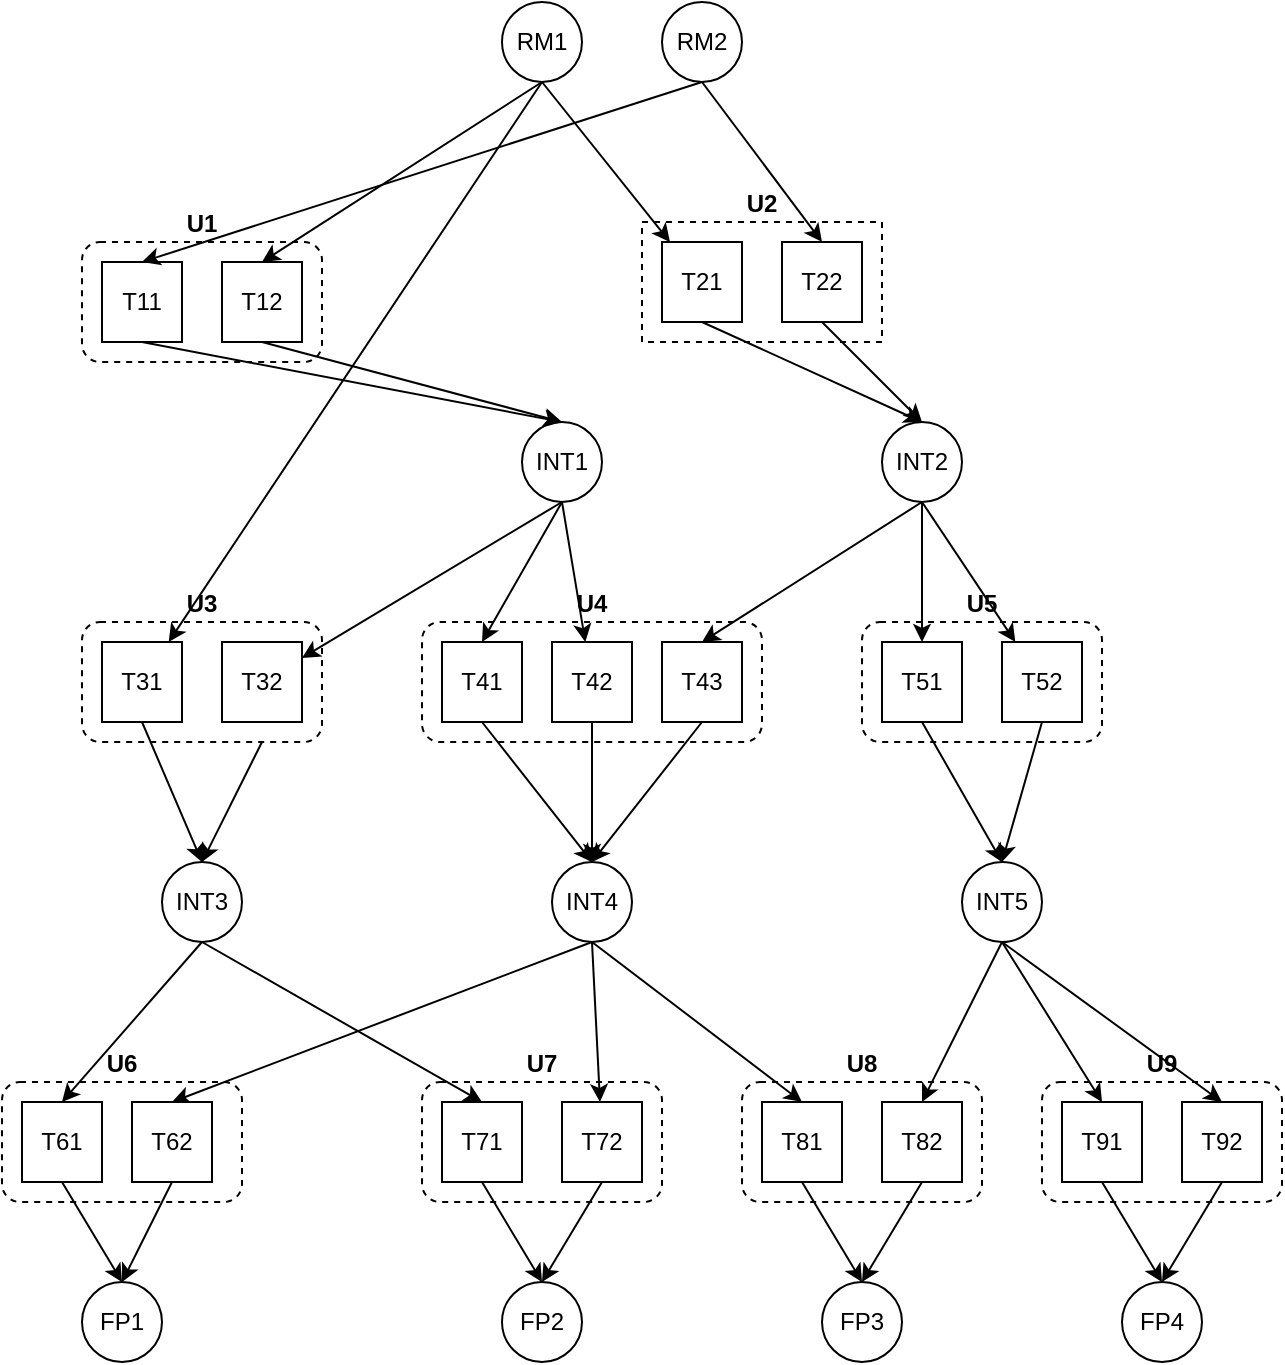 <mxfile version="22.1.17" type="github">
  <diagram name="Page-1" id="kS4GUIlbzl2aElr6xo_A">
    <mxGraphModel dx="1750" dy="870" grid="1" gridSize="10" guides="1" tooltips="1" connect="1" arrows="1" fold="1" page="1" pageScale="1" pageWidth="850" pageHeight="1100" math="0" shadow="0">
      <root>
        <mxCell id="0" />
        <mxCell id="1" parent="0" />
        <mxCell id="hOkgHb6xJfYCAfjcYgw--17" style="rounded=0;orthogonalLoop=1;jettySize=auto;html=1;exitX=0.5;exitY=1;exitDx=0;exitDy=0;" edge="1" parent="1" source="hOkgHb6xJfYCAfjcYgw--1" target="hOkgHb6xJfYCAfjcYgw--6">
          <mxGeometry relative="1" as="geometry" />
        </mxCell>
        <mxCell id="hOkgHb6xJfYCAfjcYgw--37" style="rounded=0;orthogonalLoop=1;jettySize=auto;html=1;exitX=0.5;exitY=1;exitDx=0;exitDy=0;" edge="1" parent="1" source="hOkgHb6xJfYCAfjcYgw--1" target="hOkgHb6xJfYCAfjcYgw--22">
          <mxGeometry relative="1" as="geometry" />
        </mxCell>
        <mxCell id="hOkgHb6xJfYCAfjcYgw--1" value="RM1" style="ellipse;whiteSpace=wrap;html=1;aspect=fixed;" vertex="1" parent="1">
          <mxGeometry x="370" y="60" width="40" height="40" as="geometry" />
        </mxCell>
        <mxCell id="hOkgHb6xJfYCAfjcYgw--2" value="U1" style="rounded=1;whiteSpace=wrap;html=1;strokeColor=default;align=center;verticalAlign=bottom;fontFamily=Helvetica;fontSize=12;fontColor=default;fillColor=default;dashed=1;labelPosition=center;verticalLabelPosition=top;fontStyle=1" vertex="1" parent="1">
          <mxGeometry x="160" y="180" width="120" height="60" as="geometry" />
        </mxCell>
        <mxCell id="hOkgHb6xJfYCAfjcYgw--3" value="T11" style="rounded=0;whiteSpace=wrap;html=1;strokeColor=default;align=center;verticalAlign=middle;fontFamily=Helvetica;fontSize=12;fontColor=default;fillColor=default;" vertex="1" parent="1">
          <mxGeometry x="170" y="190" width="40" height="40" as="geometry" />
        </mxCell>
        <mxCell id="hOkgHb6xJfYCAfjcYgw--33" style="rounded=0;orthogonalLoop=1;jettySize=auto;html=1;exitX=0.5;exitY=1;exitDx=0;exitDy=0;entryX=0.5;entryY=0;entryDx=0;entryDy=0;" edge="1" parent="1" source="hOkgHb6xJfYCAfjcYgw--4" target="hOkgHb6xJfYCAfjcYgw--30">
          <mxGeometry relative="1" as="geometry" />
        </mxCell>
        <mxCell id="hOkgHb6xJfYCAfjcYgw--4" value="T12" style="rounded=0;whiteSpace=wrap;html=1;strokeColor=default;align=center;verticalAlign=middle;fontFamily=Helvetica;fontSize=12;fontColor=default;fillColor=default;" vertex="1" parent="1">
          <mxGeometry x="230" y="190" width="40" height="40" as="geometry" />
        </mxCell>
        <mxCell id="hOkgHb6xJfYCAfjcYgw--36" style="rounded=0;orthogonalLoop=1;jettySize=auto;html=1;exitX=0.5;exitY=1;exitDx=0;exitDy=0;entryX=0.5;entryY=0;entryDx=0;entryDy=0;" edge="1" parent="1" source="hOkgHb6xJfYCAfjcYgw--6" target="hOkgHb6xJfYCAfjcYgw--31">
          <mxGeometry relative="1" as="geometry" />
        </mxCell>
        <mxCell id="hOkgHb6xJfYCAfjcYgw--6" value="T21" style="rounded=0;whiteSpace=wrap;html=1;strokeColor=default;align=center;verticalAlign=middle;fontFamily=Helvetica;fontSize=12;fontColor=default;fillColor=default;" vertex="1" parent="1">
          <mxGeometry x="450" y="180" width="40" height="40" as="geometry" />
        </mxCell>
        <mxCell id="hOkgHb6xJfYCAfjcYgw--35" style="rounded=0;orthogonalLoop=1;jettySize=auto;html=1;exitX=0.5;exitY=1;exitDx=0;exitDy=0;entryX=0.5;entryY=0;entryDx=0;entryDy=0;" edge="1" parent="1" source="hOkgHb6xJfYCAfjcYgw--7" target="hOkgHb6xJfYCAfjcYgw--31">
          <mxGeometry relative="1" as="geometry" />
        </mxCell>
        <mxCell id="hOkgHb6xJfYCAfjcYgw--7" value="T22" style="rounded=0;whiteSpace=wrap;html=1;strokeColor=default;align=center;verticalAlign=middle;fontFamily=Helvetica;fontSize=12;fontColor=default;fillColor=default;" vertex="1" parent="1">
          <mxGeometry x="510" y="180" width="40" height="40" as="geometry" />
        </mxCell>
        <mxCell id="hOkgHb6xJfYCAfjcYgw--8" value="" style="endArrow=classic;html=1;rounded=0;fontFamily=Helvetica;fontSize=12;fontColor=default;exitX=0.5;exitY=1;exitDx=0;exitDy=0;entryX=0.5;entryY=0;entryDx=0;entryDy=0;" edge="1" parent="1" source="hOkgHb6xJfYCAfjcYgw--13" target="hOkgHb6xJfYCAfjcYgw--7">
          <mxGeometry width="50" height="50" relative="1" as="geometry">
            <mxPoint x="520" y="100" as="sourcePoint" />
            <mxPoint x="580" y="40" as="targetPoint" />
          </mxGeometry>
        </mxCell>
        <mxCell id="hOkgHb6xJfYCAfjcYgw--10" value="" style="endArrow=classic;html=1;rounded=0;fontFamily=Helvetica;fontSize=12;fontColor=default;exitX=0.5;exitY=1;exitDx=0;exitDy=0;entryX=0.5;entryY=0;entryDx=0;entryDy=0;" edge="1" parent="1" source="hOkgHb6xJfYCAfjcYgw--1" target="hOkgHb6xJfYCAfjcYgw--4">
          <mxGeometry width="50" height="50" relative="1" as="geometry">
            <mxPoint x="345" y="105" as="sourcePoint" />
            <mxPoint x="395" y="55" as="targetPoint" />
          </mxGeometry>
        </mxCell>
        <mxCell id="hOkgHb6xJfYCAfjcYgw--14" style="rounded=0;orthogonalLoop=1;jettySize=auto;html=1;exitX=0.5;exitY=1;exitDx=0;exitDy=0;entryX=0.5;entryY=0;entryDx=0;entryDy=0;" edge="1" parent="1" source="hOkgHb6xJfYCAfjcYgw--13" target="hOkgHb6xJfYCAfjcYgw--3">
          <mxGeometry relative="1" as="geometry" />
        </mxCell>
        <mxCell id="hOkgHb6xJfYCAfjcYgw--13" value="RM2" style="ellipse;whiteSpace=wrap;html=1;aspect=fixed;" vertex="1" parent="1">
          <mxGeometry x="450" y="60" width="40" height="40" as="geometry" />
        </mxCell>
        <mxCell id="hOkgHb6xJfYCAfjcYgw--19" value="U2" style="rounded=0;whiteSpace=wrap;html=1;strokeColor=default;align=center;verticalAlign=bottom;fontFamily=Helvetica;fontSize=12;fontColor=default;fillColor=none;dashed=1;labelPosition=center;verticalLabelPosition=top;fontStyle=1" vertex="1" parent="1">
          <mxGeometry x="440" y="170" width="120" height="60" as="geometry" />
        </mxCell>
        <mxCell id="hOkgHb6xJfYCAfjcYgw--56" style="rounded=0;orthogonalLoop=1;jettySize=auto;html=1;exitX=0.75;exitY=1;exitDx=0;exitDy=0;entryX=0.5;entryY=0;entryDx=0;entryDy=0;" edge="1" parent="1" source="hOkgHb6xJfYCAfjcYgw--21" target="hOkgHb6xJfYCAfjcYgw--50">
          <mxGeometry relative="1" as="geometry" />
        </mxCell>
        <mxCell id="hOkgHb6xJfYCAfjcYgw--21" value="U3&lt;br&gt;" style="rounded=1;whiteSpace=wrap;html=1;strokeColor=default;align=center;verticalAlign=bottom;fontFamily=Helvetica;fontSize=12;fontColor=default;fillColor=none;dashed=1;labelPosition=center;verticalLabelPosition=top;fontStyle=1" vertex="1" parent="1">
          <mxGeometry x="160" y="370" width="120" height="60" as="geometry" />
        </mxCell>
        <mxCell id="hOkgHb6xJfYCAfjcYgw--53" style="rounded=0;orthogonalLoop=1;jettySize=auto;html=1;exitX=0.5;exitY=1;exitDx=0;exitDy=0;entryX=0.5;entryY=0;entryDx=0;entryDy=0;" edge="1" parent="1" source="hOkgHb6xJfYCAfjcYgw--22" target="hOkgHb6xJfYCAfjcYgw--50">
          <mxGeometry relative="1" as="geometry" />
        </mxCell>
        <mxCell id="hOkgHb6xJfYCAfjcYgw--22" value="T31" style="rounded=0;whiteSpace=wrap;html=1;strokeColor=default;align=center;verticalAlign=middle;fontFamily=Helvetica;fontSize=12;fontColor=default;fillColor=default;" vertex="1" parent="1">
          <mxGeometry x="170" y="380" width="40" height="40" as="geometry" />
        </mxCell>
        <mxCell id="hOkgHb6xJfYCAfjcYgw--23" value="T32" style="rounded=0;whiteSpace=wrap;html=1;strokeColor=default;align=center;verticalAlign=middle;fontFamily=Helvetica;fontSize=12;fontColor=default;fillColor=default;" vertex="1" parent="1">
          <mxGeometry x="230" y="380" width="40" height="40" as="geometry" />
        </mxCell>
        <mxCell id="hOkgHb6xJfYCAfjcYgw--25" value="U4" style="rounded=1;whiteSpace=wrap;html=1;strokeColor=default;align=center;verticalAlign=bottom;fontFamily=Helvetica;fontSize=12;fontColor=default;fillColor=default;dashed=1;labelPosition=center;verticalLabelPosition=top;fontStyle=1" vertex="1" parent="1">
          <mxGeometry x="330" y="370" width="170" height="60" as="geometry" />
        </mxCell>
        <mxCell id="hOkgHb6xJfYCAfjcYgw--57" style="rounded=0;orthogonalLoop=1;jettySize=auto;html=1;exitX=0.5;exitY=1;exitDx=0;exitDy=0;entryX=0.5;entryY=0;entryDx=0;entryDy=0;" edge="1" parent="1" source="hOkgHb6xJfYCAfjcYgw--26" target="hOkgHb6xJfYCAfjcYgw--52">
          <mxGeometry relative="1" as="geometry" />
        </mxCell>
        <mxCell id="hOkgHb6xJfYCAfjcYgw--26" value="T41" style="rounded=0;whiteSpace=wrap;html=1;strokeColor=default;align=center;verticalAlign=middle;fontFamily=Helvetica;fontSize=12;fontColor=default;fillColor=default;" vertex="1" parent="1">
          <mxGeometry x="340" y="380" width="40" height="40" as="geometry" />
        </mxCell>
        <mxCell id="hOkgHb6xJfYCAfjcYgw--58" style="edgeStyle=orthogonalEdgeStyle;rounded=0;orthogonalLoop=1;jettySize=auto;html=1;exitX=0.5;exitY=1;exitDx=0;exitDy=0;" edge="1" parent="1" source="hOkgHb6xJfYCAfjcYgw--27" target="hOkgHb6xJfYCAfjcYgw--52">
          <mxGeometry relative="1" as="geometry" />
        </mxCell>
        <mxCell id="hOkgHb6xJfYCAfjcYgw--27" value="T42" style="rounded=0;whiteSpace=wrap;html=1;strokeColor=default;align=center;verticalAlign=middle;fontFamily=Helvetica;fontSize=12;fontColor=default;fillColor=default;" vertex="1" parent="1">
          <mxGeometry x="395" y="380" width="40" height="40" as="geometry" />
        </mxCell>
        <mxCell id="hOkgHb6xJfYCAfjcYgw--59" style="rounded=0;orthogonalLoop=1;jettySize=auto;html=1;exitX=0.5;exitY=1;exitDx=0;exitDy=0;entryX=0.5;entryY=0;entryDx=0;entryDy=0;" edge="1" parent="1" source="hOkgHb6xJfYCAfjcYgw--28" target="hOkgHb6xJfYCAfjcYgw--52">
          <mxGeometry relative="1" as="geometry" />
        </mxCell>
        <mxCell id="hOkgHb6xJfYCAfjcYgw--28" value="T43" style="rounded=0;whiteSpace=wrap;html=1;strokeColor=default;align=center;verticalAlign=middle;fontFamily=Helvetica;fontSize=12;fontColor=default;fillColor=default;" vertex="1" parent="1">
          <mxGeometry x="450" y="380" width="40" height="40" as="geometry" />
        </mxCell>
        <mxCell id="hOkgHb6xJfYCAfjcYgw--41" style="rounded=0;orthogonalLoop=1;jettySize=auto;html=1;exitX=0.5;exitY=1;exitDx=0;exitDy=0;" edge="1" parent="1" source="hOkgHb6xJfYCAfjcYgw--30" target="hOkgHb6xJfYCAfjcYgw--23">
          <mxGeometry relative="1" as="geometry" />
        </mxCell>
        <mxCell id="hOkgHb6xJfYCAfjcYgw--42" style="rounded=0;orthogonalLoop=1;jettySize=auto;html=1;exitX=0.5;exitY=1;exitDx=0;exitDy=0;entryX=0.5;entryY=0;entryDx=0;entryDy=0;" edge="1" parent="1" source="hOkgHb6xJfYCAfjcYgw--30" target="hOkgHb6xJfYCAfjcYgw--26">
          <mxGeometry relative="1" as="geometry" />
        </mxCell>
        <mxCell id="hOkgHb6xJfYCAfjcYgw--43" style="rounded=0;orthogonalLoop=1;jettySize=auto;html=1;exitX=0.5;exitY=1;exitDx=0;exitDy=0;" edge="1" parent="1" source="hOkgHb6xJfYCAfjcYgw--30" target="hOkgHb6xJfYCAfjcYgw--27">
          <mxGeometry relative="1" as="geometry" />
        </mxCell>
        <mxCell id="hOkgHb6xJfYCAfjcYgw--30" value="INT1" style="ellipse;whiteSpace=wrap;html=1;aspect=fixed;" vertex="1" parent="1">
          <mxGeometry x="380" y="270" width="40" height="40" as="geometry" />
        </mxCell>
        <mxCell id="hOkgHb6xJfYCAfjcYgw--40" style="rounded=0;orthogonalLoop=1;jettySize=auto;html=1;exitX=0.5;exitY=1;exitDx=0;exitDy=0;entryX=0.5;entryY=0;entryDx=0;entryDy=0;" edge="1" parent="1" source="hOkgHb6xJfYCAfjcYgw--31" target="hOkgHb6xJfYCAfjcYgw--28">
          <mxGeometry relative="1" as="geometry" />
        </mxCell>
        <mxCell id="hOkgHb6xJfYCAfjcYgw--47" style="rounded=0;orthogonalLoop=1;jettySize=auto;html=1;exitX=0.5;exitY=1;exitDx=0;exitDy=0;" edge="1" parent="1" source="hOkgHb6xJfYCAfjcYgw--31" target="hOkgHb6xJfYCAfjcYgw--45">
          <mxGeometry relative="1" as="geometry" />
        </mxCell>
        <mxCell id="hOkgHb6xJfYCAfjcYgw--48" style="rounded=0;orthogonalLoop=1;jettySize=auto;html=1;exitX=0.5;exitY=1;exitDx=0;exitDy=0;" edge="1" parent="1" source="hOkgHb6xJfYCAfjcYgw--31" target="hOkgHb6xJfYCAfjcYgw--46">
          <mxGeometry relative="1" as="geometry" />
        </mxCell>
        <mxCell id="hOkgHb6xJfYCAfjcYgw--31" value="INT2" style="ellipse;whiteSpace=wrap;html=1;aspect=fixed;" vertex="1" parent="1">
          <mxGeometry x="560" y="270" width="40" height="40" as="geometry" />
        </mxCell>
        <mxCell id="hOkgHb6xJfYCAfjcYgw--32" style="rounded=0;orthogonalLoop=1;jettySize=auto;html=1;exitX=0.5;exitY=1;exitDx=0;exitDy=0;entryX=0.5;entryY=0;entryDx=0;entryDy=0;" edge="1" parent="1" source="hOkgHb6xJfYCAfjcYgw--3" target="hOkgHb6xJfYCAfjcYgw--30">
          <mxGeometry relative="1" as="geometry" />
        </mxCell>
        <mxCell id="hOkgHb6xJfYCAfjcYgw--44" value="U5" style="rounded=1;whiteSpace=wrap;html=1;strokeColor=default;align=center;verticalAlign=bottom;fontFamily=Helvetica;fontSize=12;fontColor=default;fillColor=none;dashed=1;labelPosition=center;verticalLabelPosition=top;fontStyle=1" vertex="1" parent="1">
          <mxGeometry x="550" y="370" width="120" height="60" as="geometry" />
        </mxCell>
        <mxCell id="hOkgHb6xJfYCAfjcYgw--60" style="rounded=0;orthogonalLoop=1;jettySize=auto;html=1;exitX=0.5;exitY=1;exitDx=0;exitDy=0;entryX=0.5;entryY=0;entryDx=0;entryDy=0;" edge="1" parent="1" source="hOkgHb6xJfYCAfjcYgw--45" target="hOkgHb6xJfYCAfjcYgw--51">
          <mxGeometry relative="1" as="geometry" />
        </mxCell>
        <mxCell id="hOkgHb6xJfYCAfjcYgw--45" value="T51" style="rounded=0;whiteSpace=wrap;html=1;strokeColor=default;align=center;verticalAlign=middle;fontFamily=Helvetica;fontSize=12;fontColor=default;fillColor=default;" vertex="1" parent="1">
          <mxGeometry x="560" y="380" width="40" height="40" as="geometry" />
        </mxCell>
        <mxCell id="hOkgHb6xJfYCAfjcYgw--61" style="rounded=0;orthogonalLoop=1;jettySize=auto;html=1;exitX=0.5;exitY=1;exitDx=0;exitDy=0;entryX=0.5;entryY=0;entryDx=0;entryDy=0;" edge="1" parent="1" source="hOkgHb6xJfYCAfjcYgw--46" target="hOkgHb6xJfYCAfjcYgw--51">
          <mxGeometry relative="1" as="geometry" />
        </mxCell>
        <mxCell id="hOkgHb6xJfYCAfjcYgw--46" value="T52" style="rounded=0;whiteSpace=wrap;html=1;strokeColor=default;align=center;verticalAlign=middle;fontFamily=Helvetica;fontSize=12;fontColor=default;fillColor=default;" vertex="1" parent="1">
          <mxGeometry x="620" y="380" width="40" height="40" as="geometry" />
        </mxCell>
        <mxCell id="hOkgHb6xJfYCAfjcYgw--73" style="rounded=0;orthogonalLoop=1;jettySize=auto;html=1;exitX=0.5;exitY=1;exitDx=0;exitDy=0;entryX=0.5;entryY=0;entryDx=0;entryDy=0;" edge="1" parent="1" source="hOkgHb6xJfYCAfjcYgw--50" target="hOkgHb6xJfYCAfjcYgw--63">
          <mxGeometry relative="1" as="geometry" />
        </mxCell>
        <mxCell id="hOkgHb6xJfYCAfjcYgw--74" style="rounded=0;orthogonalLoop=1;jettySize=auto;html=1;exitX=0.5;exitY=1;exitDx=0;exitDy=0;entryX=0.5;entryY=0;entryDx=0;entryDy=0;" edge="1" parent="1" source="hOkgHb6xJfYCAfjcYgw--50" target="hOkgHb6xJfYCAfjcYgw--68">
          <mxGeometry relative="1" as="geometry" />
        </mxCell>
        <mxCell id="hOkgHb6xJfYCAfjcYgw--50" value="INT3" style="ellipse;whiteSpace=wrap;html=1;aspect=fixed;" vertex="1" parent="1">
          <mxGeometry x="200" y="490" width="40" height="40" as="geometry" />
        </mxCell>
        <mxCell id="hOkgHb6xJfYCAfjcYgw--83" style="rounded=0;orthogonalLoop=1;jettySize=auto;html=1;exitX=0.5;exitY=1;exitDx=0;exitDy=0;entryX=0.5;entryY=0;entryDx=0;entryDy=0;" edge="1" parent="1" source="hOkgHb6xJfYCAfjcYgw--51" target="hOkgHb6xJfYCAfjcYgw--72">
          <mxGeometry relative="1" as="geometry" />
        </mxCell>
        <mxCell id="hOkgHb6xJfYCAfjcYgw--84" style="edgeStyle=none;rounded=0;orthogonalLoop=1;jettySize=auto;html=1;exitX=0.5;exitY=1;exitDx=0;exitDy=0;entryX=0.5;entryY=0;entryDx=0;entryDy=0;" edge="1" parent="1" source="hOkgHb6xJfYCAfjcYgw--51" target="hOkgHb6xJfYCAfjcYgw--79">
          <mxGeometry relative="1" as="geometry" />
        </mxCell>
        <mxCell id="hOkgHb6xJfYCAfjcYgw--85" style="edgeStyle=none;rounded=0;orthogonalLoop=1;jettySize=auto;html=1;exitX=0.5;exitY=1;exitDx=0;exitDy=0;entryX=0.5;entryY=0;entryDx=0;entryDy=0;" edge="1" parent="1" source="hOkgHb6xJfYCAfjcYgw--51" target="hOkgHb6xJfYCAfjcYgw--80">
          <mxGeometry relative="1" as="geometry" />
        </mxCell>
        <mxCell id="hOkgHb6xJfYCAfjcYgw--51" value="INT5" style="ellipse;whiteSpace=wrap;html=1;aspect=fixed;" vertex="1" parent="1">
          <mxGeometry x="600" y="490" width="40" height="40" as="geometry" />
        </mxCell>
        <mxCell id="hOkgHb6xJfYCAfjcYgw--75" style="rounded=0;orthogonalLoop=1;jettySize=auto;html=1;exitX=0.5;exitY=1;exitDx=0;exitDy=0;entryX=0.5;entryY=0;entryDx=0;entryDy=0;" edge="1" parent="1" source="hOkgHb6xJfYCAfjcYgw--52" target="hOkgHb6xJfYCAfjcYgw--64">
          <mxGeometry relative="1" as="geometry" />
        </mxCell>
        <mxCell id="hOkgHb6xJfYCAfjcYgw--76" style="rounded=0;orthogonalLoop=1;jettySize=auto;html=1;exitX=0.5;exitY=1;exitDx=0;exitDy=0;" edge="1" parent="1" source="hOkgHb6xJfYCAfjcYgw--52" target="hOkgHb6xJfYCAfjcYgw--69">
          <mxGeometry relative="1" as="geometry" />
        </mxCell>
        <mxCell id="hOkgHb6xJfYCAfjcYgw--77" style="rounded=0;orthogonalLoop=1;jettySize=auto;html=1;exitX=0.5;exitY=1;exitDx=0;exitDy=0;entryX=0.5;entryY=0;entryDx=0;entryDy=0;" edge="1" parent="1" source="hOkgHb6xJfYCAfjcYgw--52" target="hOkgHb6xJfYCAfjcYgw--71">
          <mxGeometry relative="1" as="geometry" />
        </mxCell>
        <mxCell id="hOkgHb6xJfYCAfjcYgw--52" value="INT4" style="ellipse;whiteSpace=wrap;html=1;aspect=fixed;" vertex="1" parent="1">
          <mxGeometry x="395" y="490" width="40" height="40" as="geometry" />
        </mxCell>
        <mxCell id="hOkgHb6xJfYCAfjcYgw--62" value="U6&lt;br&gt;" style="rounded=1;whiteSpace=wrap;html=1;strokeColor=default;align=center;verticalAlign=bottom;fontFamily=Helvetica;fontSize=12;fontColor=default;fillColor=none;dashed=1;labelPosition=center;verticalLabelPosition=top;fontStyle=1" vertex="1" parent="1">
          <mxGeometry x="120" y="600" width="120" height="60" as="geometry" />
        </mxCell>
        <mxCell id="hOkgHb6xJfYCAfjcYgw--91" style="edgeStyle=none;rounded=0;orthogonalLoop=1;jettySize=auto;html=1;exitX=0.5;exitY=1;exitDx=0;exitDy=0;entryX=0.5;entryY=0;entryDx=0;entryDy=0;" edge="1" parent="1" source="hOkgHb6xJfYCAfjcYgw--63" target="hOkgHb6xJfYCAfjcYgw--87">
          <mxGeometry relative="1" as="geometry" />
        </mxCell>
        <mxCell id="hOkgHb6xJfYCAfjcYgw--63" value="T61" style="rounded=0;whiteSpace=wrap;html=1;strokeColor=default;align=center;verticalAlign=middle;fontFamily=Helvetica;fontSize=12;fontColor=default;fillColor=default;" vertex="1" parent="1">
          <mxGeometry x="130" y="610" width="40" height="40" as="geometry" />
        </mxCell>
        <mxCell id="hOkgHb6xJfYCAfjcYgw--92" style="edgeStyle=none;rounded=0;orthogonalLoop=1;jettySize=auto;html=1;exitX=0.5;exitY=1;exitDx=0;exitDy=0;entryX=0.5;entryY=0;entryDx=0;entryDy=0;" edge="1" parent="1" source="hOkgHb6xJfYCAfjcYgw--64" target="hOkgHb6xJfYCAfjcYgw--87">
          <mxGeometry relative="1" as="geometry" />
        </mxCell>
        <mxCell id="hOkgHb6xJfYCAfjcYgw--64" value="T62" style="rounded=0;whiteSpace=wrap;html=1;strokeColor=default;align=center;verticalAlign=middle;fontFamily=Helvetica;fontSize=12;fontColor=default;fillColor=default;" vertex="1" parent="1">
          <mxGeometry x="185" y="610" width="40" height="40" as="geometry" />
        </mxCell>
        <mxCell id="hOkgHb6xJfYCAfjcYgw--67" value="U7" style="rounded=1;whiteSpace=wrap;html=1;strokeColor=default;align=center;verticalAlign=bottom;fontFamily=Helvetica;fontSize=12;fontColor=default;fillColor=none;dashed=1;labelPosition=center;verticalLabelPosition=top;fontStyle=1" vertex="1" parent="1">
          <mxGeometry x="330" y="600" width="120" height="60" as="geometry" />
        </mxCell>
        <mxCell id="hOkgHb6xJfYCAfjcYgw--93" style="edgeStyle=none;rounded=0;orthogonalLoop=1;jettySize=auto;html=1;exitX=0.5;exitY=1;exitDx=0;exitDy=0;entryX=0.5;entryY=0;entryDx=0;entryDy=0;" edge="1" parent="1" source="hOkgHb6xJfYCAfjcYgw--68" target="hOkgHb6xJfYCAfjcYgw--88">
          <mxGeometry relative="1" as="geometry" />
        </mxCell>
        <mxCell id="hOkgHb6xJfYCAfjcYgw--68" value="T71" style="rounded=0;whiteSpace=wrap;html=1;strokeColor=default;align=center;verticalAlign=middle;fontFamily=Helvetica;fontSize=12;fontColor=default;fillColor=default;" vertex="1" parent="1">
          <mxGeometry x="340" y="610" width="40" height="40" as="geometry" />
        </mxCell>
        <mxCell id="hOkgHb6xJfYCAfjcYgw--95" style="edgeStyle=none;rounded=0;orthogonalLoop=1;jettySize=auto;html=1;exitX=0.5;exitY=1;exitDx=0;exitDy=0;entryX=0.5;entryY=0;entryDx=0;entryDy=0;" edge="1" parent="1" source="hOkgHb6xJfYCAfjcYgw--69" target="hOkgHb6xJfYCAfjcYgw--88">
          <mxGeometry relative="1" as="geometry">
            <mxPoint x="402.0" y="680" as="targetPoint" />
          </mxGeometry>
        </mxCell>
        <mxCell id="hOkgHb6xJfYCAfjcYgw--69" value="T72" style="rounded=0;whiteSpace=wrap;html=1;strokeColor=default;align=center;verticalAlign=middle;fontFamily=Helvetica;fontSize=12;fontColor=default;fillColor=default;" vertex="1" parent="1">
          <mxGeometry x="400" y="610" width="40" height="40" as="geometry" />
        </mxCell>
        <mxCell id="hOkgHb6xJfYCAfjcYgw--70" value="U8" style="rounded=1;whiteSpace=wrap;html=1;strokeColor=default;align=center;verticalAlign=bottom;fontFamily=Helvetica;fontSize=12;fontColor=default;fillColor=none;dashed=1;labelPosition=center;verticalLabelPosition=top;fontStyle=1" vertex="1" parent="1">
          <mxGeometry x="490" y="600" width="120" height="60" as="geometry" />
        </mxCell>
        <mxCell id="hOkgHb6xJfYCAfjcYgw--96" style="edgeStyle=none;rounded=0;orthogonalLoop=1;jettySize=auto;html=1;exitX=0.5;exitY=1;exitDx=0;exitDy=0;entryX=0.5;entryY=0;entryDx=0;entryDy=0;" edge="1" parent="1" source="hOkgHb6xJfYCAfjcYgw--71" target="hOkgHb6xJfYCAfjcYgw--89">
          <mxGeometry relative="1" as="geometry" />
        </mxCell>
        <mxCell id="hOkgHb6xJfYCAfjcYgw--71" value="T81" style="rounded=0;whiteSpace=wrap;html=1;strokeColor=default;align=center;verticalAlign=middle;fontFamily=Helvetica;fontSize=12;fontColor=default;fillColor=default;" vertex="1" parent="1">
          <mxGeometry x="500" y="610" width="40" height="40" as="geometry" />
        </mxCell>
        <mxCell id="hOkgHb6xJfYCAfjcYgw--97" style="edgeStyle=none;rounded=0;orthogonalLoop=1;jettySize=auto;html=1;exitX=0.5;exitY=1;exitDx=0;exitDy=0;entryX=0.5;entryY=0;entryDx=0;entryDy=0;" edge="1" parent="1" source="hOkgHb6xJfYCAfjcYgw--72" target="hOkgHb6xJfYCAfjcYgw--89">
          <mxGeometry relative="1" as="geometry" />
        </mxCell>
        <mxCell id="hOkgHb6xJfYCAfjcYgw--72" value="T82" style="rounded=0;whiteSpace=wrap;html=1;strokeColor=default;align=center;verticalAlign=middle;fontFamily=Helvetica;fontSize=12;fontColor=default;fillColor=default;" vertex="1" parent="1">
          <mxGeometry x="560" y="610" width="40" height="40" as="geometry" />
        </mxCell>
        <mxCell id="hOkgHb6xJfYCAfjcYgw--78" value="U9" style="rounded=1;whiteSpace=wrap;html=1;strokeColor=default;align=center;verticalAlign=bottom;fontFamily=Helvetica;fontSize=12;fontColor=default;fillColor=none;dashed=1;labelPosition=center;verticalLabelPosition=top;fontStyle=1" vertex="1" parent="1">
          <mxGeometry x="640" y="600" width="120" height="60" as="geometry" />
        </mxCell>
        <mxCell id="hOkgHb6xJfYCAfjcYgw--98" style="edgeStyle=none;rounded=0;orthogonalLoop=1;jettySize=auto;html=1;exitX=0.5;exitY=1;exitDx=0;exitDy=0;entryX=0.5;entryY=0;entryDx=0;entryDy=0;" edge="1" parent="1" source="hOkgHb6xJfYCAfjcYgw--79" target="hOkgHb6xJfYCAfjcYgw--90">
          <mxGeometry relative="1" as="geometry" />
        </mxCell>
        <mxCell id="hOkgHb6xJfYCAfjcYgw--79" value="T91" style="rounded=0;whiteSpace=wrap;html=1;strokeColor=default;align=center;verticalAlign=middle;fontFamily=Helvetica;fontSize=12;fontColor=default;fillColor=default;" vertex="1" parent="1">
          <mxGeometry x="650" y="610" width="40" height="40" as="geometry" />
        </mxCell>
        <mxCell id="hOkgHb6xJfYCAfjcYgw--99" style="edgeStyle=none;rounded=0;orthogonalLoop=1;jettySize=auto;html=1;exitX=0.5;exitY=1;exitDx=0;exitDy=0;entryX=0.5;entryY=0;entryDx=0;entryDy=0;" edge="1" parent="1" source="hOkgHb6xJfYCAfjcYgw--80" target="hOkgHb6xJfYCAfjcYgw--90">
          <mxGeometry relative="1" as="geometry" />
        </mxCell>
        <mxCell id="hOkgHb6xJfYCAfjcYgw--80" value="T92" style="rounded=0;whiteSpace=wrap;html=1;strokeColor=default;align=center;verticalAlign=middle;fontFamily=Helvetica;fontSize=12;fontColor=default;fillColor=default;" vertex="1" parent="1">
          <mxGeometry x="710" y="610" width="40" height="40" as="geometry" />
        </mxCell>
        <mxCell id="hOkgHb6xJfYCAfjcYgw--86" style="edgeStyle=none;rounded=0;orthogonalLoop=1;jettySize=auto;html=1;exitX=1;exitY=0.5;exitDx=0;exitDy=0;" edge="1" parent="1" source="hOkgHb6xJfYCAfjcYgw--62" target="hOkgHb6xJfYCAfjcYgw--62">
          <mxGeometry relative="1" as="geometry" />
        </mxCell>
        <mxCell id="hOkgHb6xJfYCAfjcYgw--87" value="FP1" style="ellipse;whiteSpace=wrap;html=1;aspect=fixed;" vertex="1" parent="1">
          <mxGeometry x="160" y="700" width="40" height="40" as="geometry" />
        </mxCell>
        <mxCell id="hOkgHb6xJfYCAfjcYgw--88" value="FP2" style="ellipse;whiteSpace=wrap;html=1;aspect=fixed;" vertex="1" parent="1">
          <mxGeometry x="370" y="700" width="40" height="40" as="geometry" />
        </mxCell>
        <mxCell id="hOkgHb6xJfYCAfjcYgw--89" value="FP3" style="ellipse;whiteSpace=wrap;html=1;aspect=fixed;" vertex="1" parent="1">
          <mxGeometry x="530" y="700" width="40" height="40" as="geometry" />
        </mxCell>
        <mxCell id="hOkgHb6xJfYCAfjcYgw--90" value="FP4" style="ellipse;whiteSpace=wrap;html=1;aspect=fixed;" vertex="1" parent="1">
          <mxGeometry x="680" y="700" width="40" height="40" as="geometry" />
        </mxCell>
      </root>
    </mxGraphModel>
  </diagram>
</mxfile>
